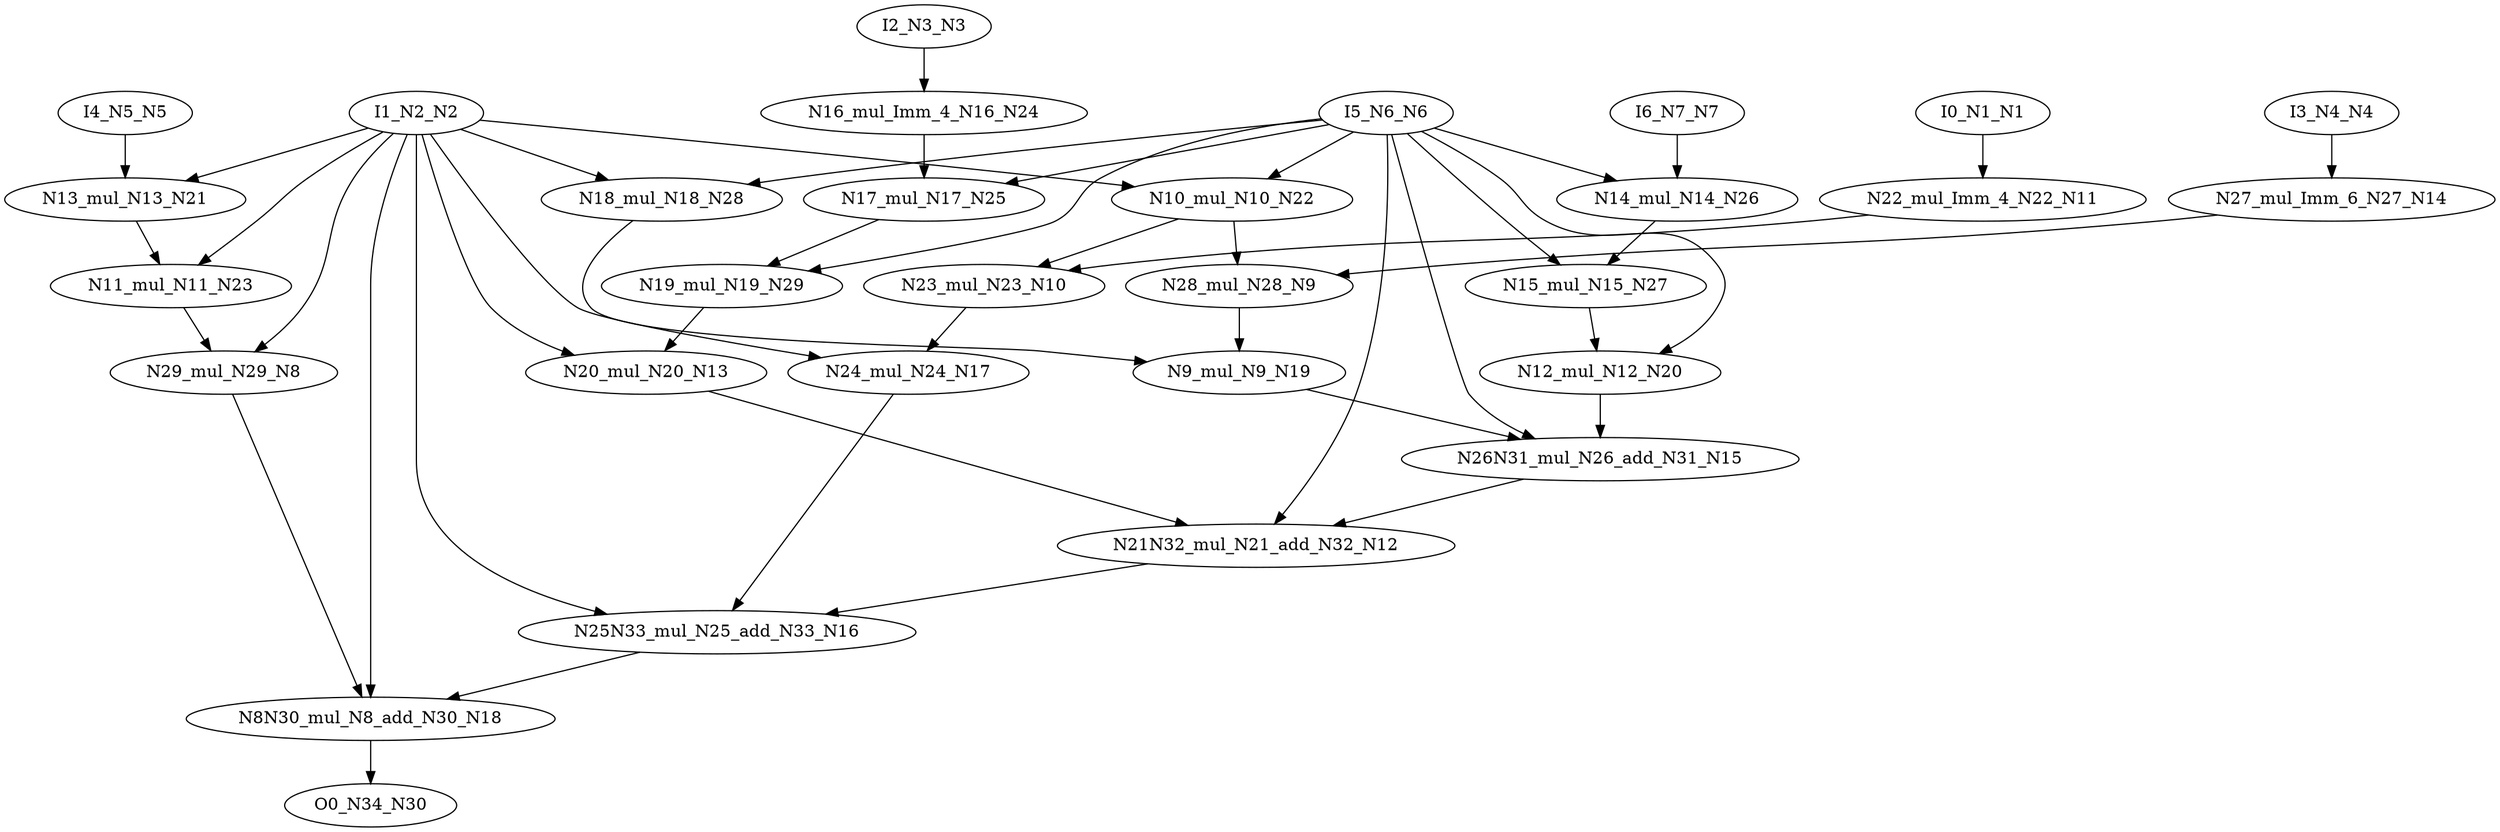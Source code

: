 digraph graphname {
N29 [color="black", label="N19_mul_N19_N29"];
N28 [color="black", label="N18_mul_N18_N28"];
N23 [color="black", label="N11_mul_N11_N23"];
N22 [color="black", label="N10_mul_N10_N22"];
N21 [color="black", label="N13_mul_N13_N21"];
N20 [color="black", label="N12_mul_N12_N20"];
N27 [color="black", label="N15_mul_N15_N27"];
N26 [color="black", label="N14_mul_N14_N26"];
N25 [color="black", label="N17_mul_N17_N25"];
N24 [color="black", label="N16_mul_Imm_4_N16_N24"];
N8 [color="black", label="N29_mul_N29_N8"];
N9 [color="black", label="N28_mul_N28_N9"];
N1 [color="black", label="I0_N1_N1"];
N2 [color="black", label="I1_N2_N2"];
N3 [color="black", label="I2_N3_N3"];
N4 [color="black", label="I3_N4_N4"];
N5 [color="black", label="I4_N5_N5"];
N6 [color="black", label="I5_N6_N6"];
N7 [color="black", label="I6_N7_N7"];
N12 [color="black", label="N21N32_mul_N21_add_N32_N12"];
N13 [color="black", label="N20_mul_N20_N13"];
N10 [color="black", label="N23_mul_N23_N10"];
N11 [color="black", label="N22_mul_Imm_4_N22_N11"];
N16 [color="black", label="N25N33_mul_N25_add_N33_N16"];
N17 [color="black", label="N24_mul_N24_N17"];
N14 [color="black", label="N27_mul_Imm_6_N27_N14"];
N15 [color="black", label="N26N31_mul_N26_add_N31_N15"];
N18 [color="black", label="N8N30_mul_N8_add_N30_N18"];
N19 [color="black", label="N9_mul_N9_N19"];
N30 [color="black", label="O0_N34_N30"];
N29 -> N13;
N28 -> N19;
N23 -> N8;
N22 -> N9;
N22 -> N10;
N21 -> N23;
N20 -> N15;
N27 -> N20;
N26 -> N27;
N25 -> N29;
N24 -> N25;
N8 -> N18;
N9 -> N19;
N1 -> N11;
N2 -> N13;
N2 -> N23;
N2 -> N17;
N2 -> N18;
N2 -> N22;
N2 -> N21;
N2 -> N28;
N2 -> N16;
N2 -> N8;
N3 -> N24;
N4 -> N14;
N5 -> N21;
N6 -> N20;
N6 -> N25;
N6 -> N12;
N6 -> N28;
N6 -> N26;
N6 -> N29;
N6 -> N27;
N6 -> N22;
N6 -> N15;
N7 -> N26;
N12 -> N16;
N13 -> N12;
N10 -> N17;
N11 -> N10;
N16 -> N18;
N17 -> N16;
N14 -> N9;
N15 -> N12;
N18 -> N30;
N19 -> N15;
}
